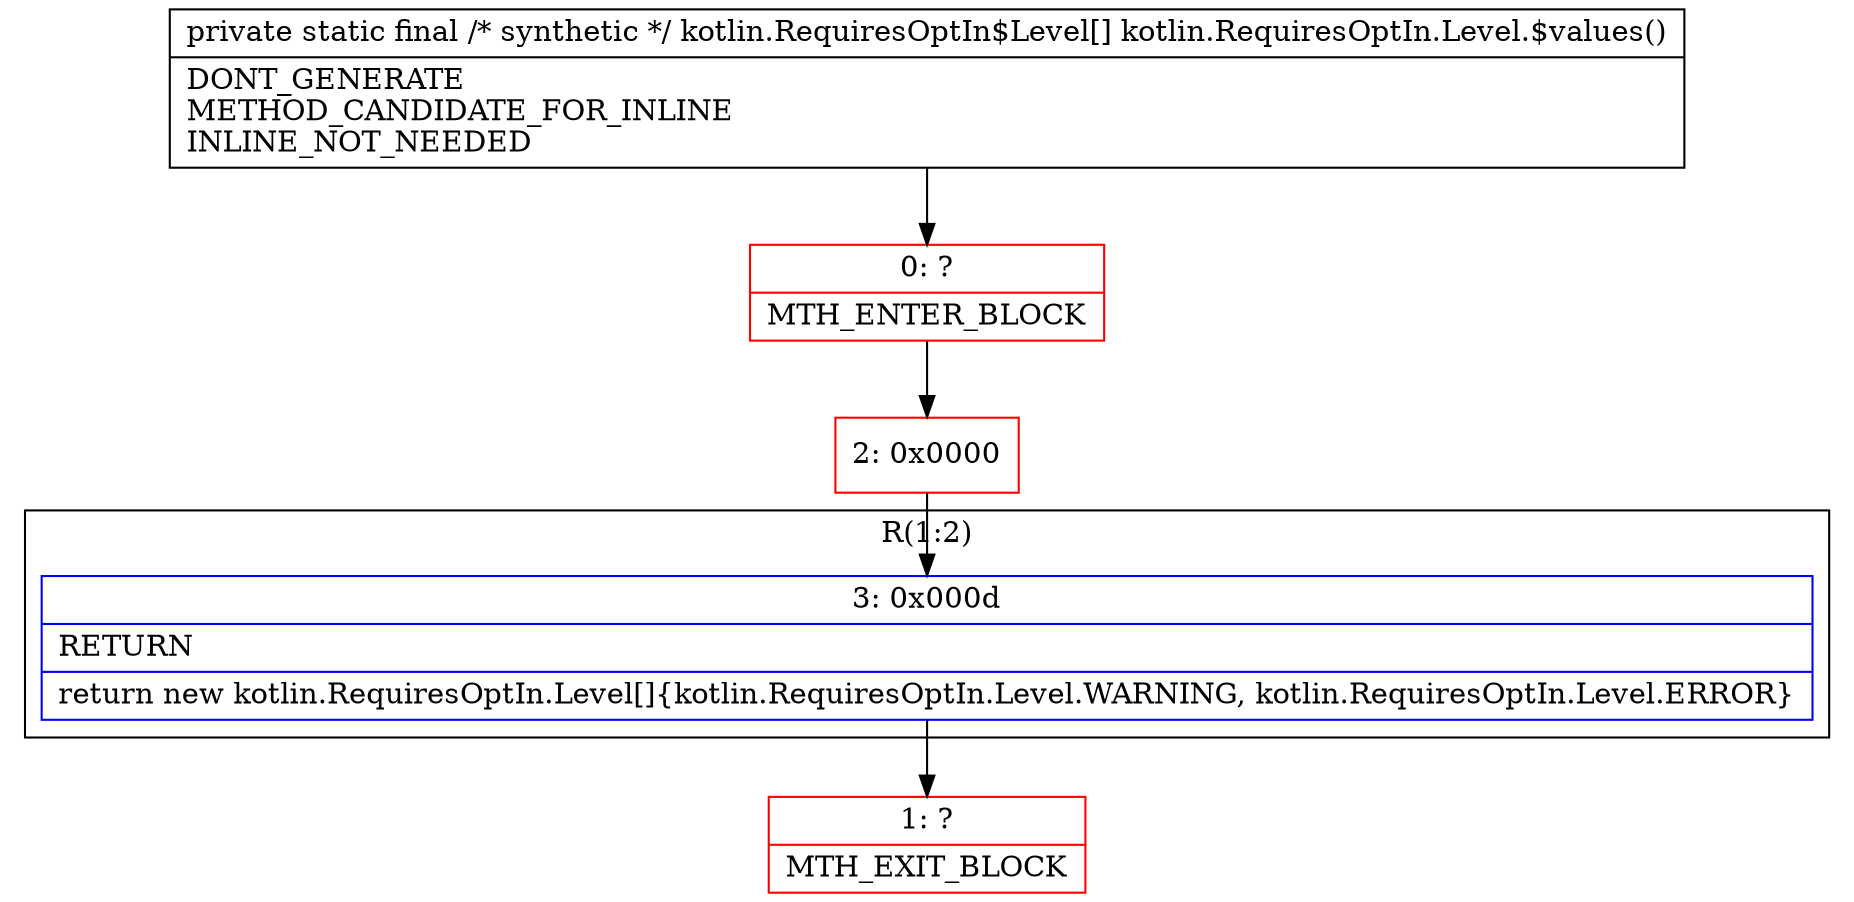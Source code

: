 digraph "CFG forkotlin.RequiresOptIn.Level.$values()[Lkotlin\/RequiresOptIn$Level;" {
subgraph cluster_Region_590368689 {
label = "R(1:2)";
node [shape=record,color=blue];
Node_3 [shape=record,label="{3\:\ 0x000d|RETURN\l|return new kotlin.RequiresOptIn.Level[]\{kotlin.RequiresOptIn.Level.WARNING, kotlin.RequiresOptIn.Level.ERROR\}\l}"];
}
Node_0 [shape=record,color=red,label="{0\:\ ?|MTH_ENTER_BLOCK\l}"];
Node_2 [shape=record,color=red,label="{2\:\ 0x0000}"];
Node_1 [shape=record,color=red,label="{1\:\ ?|MTH_EXIT_BLOCK\l}"];
MethodNode[shape=record,label="{private static final \/* synthetic *\/ kotlin.RequiresOptIn$Level[] kotlin.RequiresOptIn.Level.$values()  | DONT_GENERATE\lMETHOD_CANDIDATE_FOR_INLINE\lINLINE_NOT_NEEDED\l}"];
MethodNode -> Node_0;Node_3 -> Node_1;
Node_0 -> Node_2;
Node_2 -> Node_3;
}

